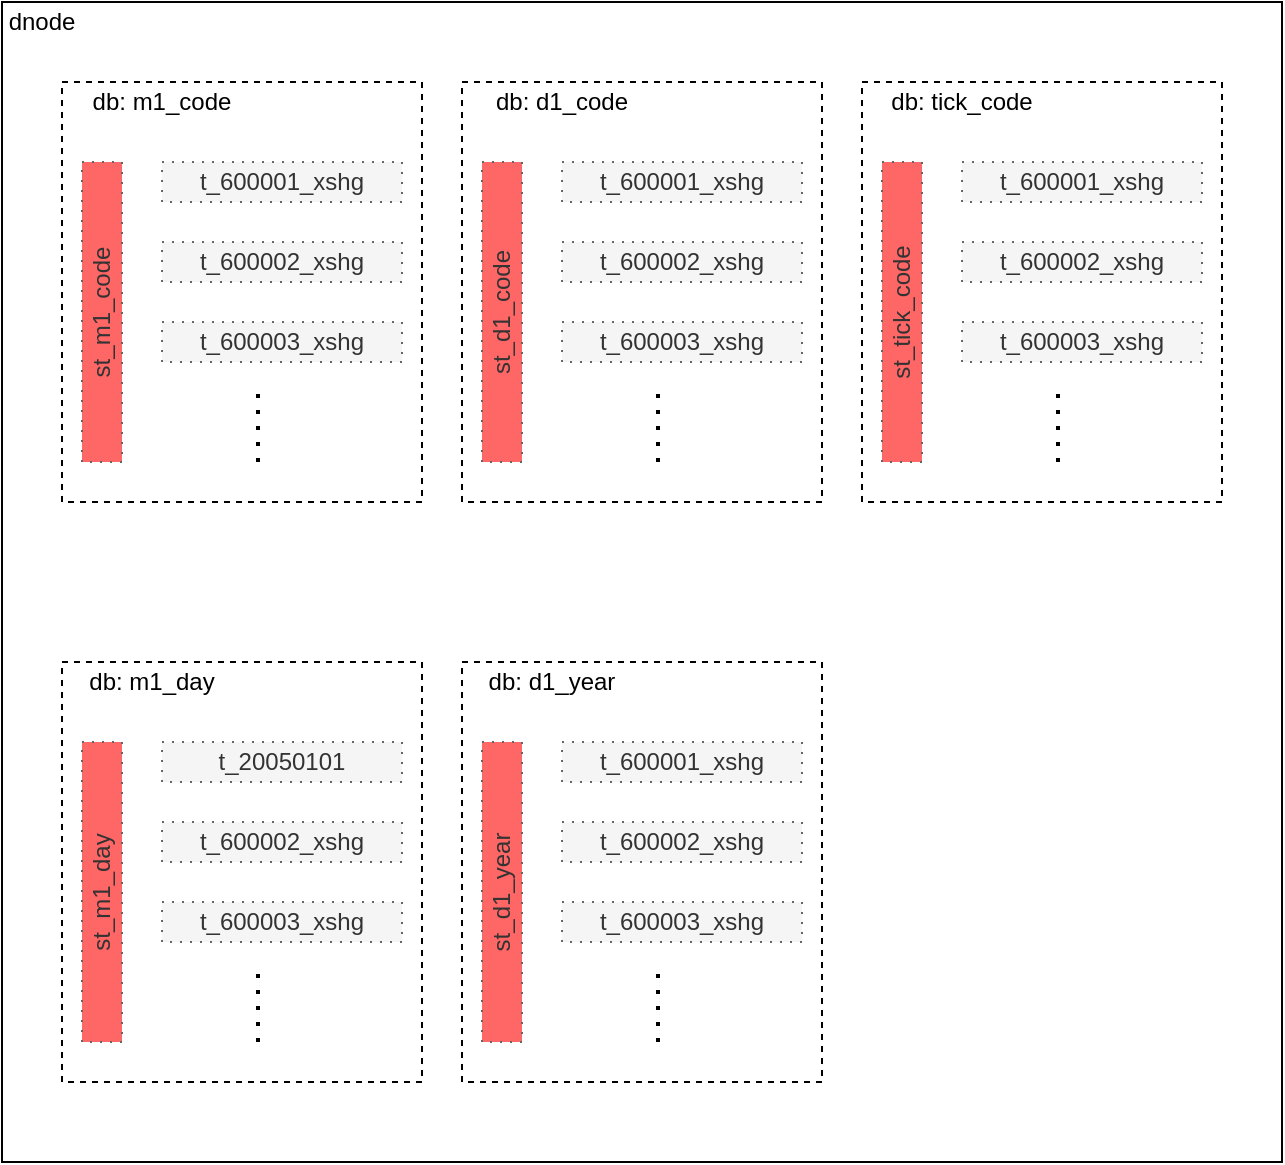 <mxfile version="14.9.8" type="github">
  <diagram id="kmvxrhg1Oehf3PbseMsF" name="Page-1">
    <mxGraphModel dx="1426" dy="794" grid="1" gridSize="10" guides="1" tooltips="1" connect="1" arrows="1" fold="1" page="1" pageScale="1" pageWidth="1200" pageHeight="1600" math="0" shadow="0">
      <root>
        <mxCell id="0" />
        <mxCell id="1" parent="0" />
        <mxCell id="nex2NQOjRkhWRrdXeEYY-35" value="" style="group" vertex="1" connectable="0" parent="1">
          <mxGeometry x="320" y="170" width="640" height="580" as="geometry" />
        </mxCell>
        <mxCell id="nex2NQOjRkhWRrdXeEYY-1" value="" style="rounded=0;whiteSpace=wrap;html=1;sketch=0;" vertex="1" parent="nex2NQOjRkhWRrdXeEYY-35">
          <mxGeometry width="640" height="580" as="geometry" />
        </mxCell>
        <mxCell id="nex2NQOjRkhWRrdXeEYY-2" value="dnode" style="text;html=1;strokeColor=none;fillColor=none;align=center;verticalAlign=middle;whiteSpace=wrap;rounded=0;sketch=0;" vertex="1" parent="nex2NQOjRkhWRrdXeEYY-35">
          <mxGeometry width="40" height="20" as="geometry" />
        </mxCell>
        <mxCell id="nex2NQOjRkhWRrdXeEYY-112" value="" style="group" vertex="1" connectable="0" parent="nex2NQOjRkhWRrdXeEYY-35">
          <mxGeometry x="30" y="40" width="180" height="210" as="geometry" />
        </mxCell>
        <mxCell id="nex2NQOjRkhWRrdXeEYY-3" value="" style="rounded=0;whiteSpace=wrap;html=1;sketch=0;fillColor=#FFFFFF;dashed=1;" vertex="1" parent="nex2NQOjRkhWRrdXeEYY-112">
          <mxGeometry width="180" height="210" as="geometry" />
        </mxCell>
        <mxCell id="nex2NQOjRkhWRrdXeEYY-4" value="db: m1_code" style="text;html=1;strokeColor=none;fillColor=none;align=center;verticalAlign=middle;whiteSpace=wrap;rounded=0;sketch=0;" vertex="1" parent="nex2NQOjRkhWRrdXeEYY-112">
          <mxGeometry x="10" width="80" height="20" as="geometry" />
        </mxCell>
        <mxCell id="nex2NQOjRkhWRrdXeEYY-12" value="t_600002_xshg" style="rounded=0;whiteSpace=wrap;html=1;dashed=1;sketch=0;strokeColor=#666666;fillColor=#f5f5f5;dashPattern=1 4;fontColor=#333333;" vertex="1" parent="nex2NQOjRkhWRrdXeEYY-112">
          <mxGeometry x="50" y="80" width="120" height="20" as="geometry" />
        </mxCell>
        <mxCell id="nex2NQOjRkhWRrdXeEYY-13" value="t_600003_xshg" style="rounded=0;whiteSpace=wrap;html=1;dashed=1;sketch=0;strokeColor=#666666;fillColor=#f5f5f5;dashPattern=1 4;fontColor=#333333;" vertex="1" parent="nex2NQOjRkhWRrdXeEYY-112">
          <mxGeometry x="50" y="120" width="120" height="20" as="geometry" />
        </mxCell>
        <mxCell id="nex2NQOjRkhWRrdXeEYY-14" value="" style="endArrow=none;dashed=1;html=1;dashPattern=1 3;strokeWidth=2;" edge="1" parent="nex2NQOjRkhWRrdXeEYY-112">
          <mxGeometry x="320" y="170" width="50" height="50" as="geometry">
            <mxPoint x="98" y="190" as="sourcePoint" />
            <mxPoint x="98" y="150" as="targetPoint" />
          </mxGeometry>
        </mxCell>
        <mxCell id="nex2NQOjRkhWRrdXeEYY-15" value="t_600001_xshg" style="rounded=0;whiteSpace=wrap;html=1;dashed=1;sketch=0;strokeColor=#666666;fillColor=#f5f5f5;dashPattern=1 4;fontColor=#333333;" vertex="1" parent="nex2NQOjRkhWRrdXeEYY-112">
          <mxGeometry x="50" y="40" width="120" height="20" as="geometry" />
        </mxCell>
        <mxCell id="nex2NQOjRkhWRrdXeEYY-16" value="st_m1_code" style="rounded=0;whiteSpace=wrap;html=1;dashed=1;sketch=0;strokeColor=#666666;dashPattern=1 4;fontColor=#333333;horizontal=0;verticalAlign=middle;fillColor=#FF6666;" vertex="1" parent="nex2NQOjRkhWRrdXeEYY-112">
          <mxGeometry x="10" y="40" width="20" height="150" as="geometry" />
        </mxCell>
        <mxCell id="nex2NQOjRkhWRrdXeEYY-113" value="" style="group" vertex="1" connectable="0" parent="nex2NQOjRkhWRrdXeEYY-35">
          <mxGeometry x="230" y="40" width="180" height="210" as="geometry" />
        </mxCell>
        <mxCell id="nex2NQOjRkhWRrdXeEYY-20" value="" style="rounded=0;whiteSpace=wrap;html=1;sketch=0;fillColor=#FFFFFF;dashed=1;" vertex="1" parent="nex2NQOjRkhWRrdXeEYY-113">
          <mxGeometry width="180" height="210" as="geometry" />
        </mxCell>
        <mxCell id="nex2NQOjRkhWRrdXeEYY-21" value="db: d1_code" style="text;html=1;strokeColor=none;fillColor=none;align=center;verticalAlign=middle;whiteSpace=wrap;rounded=0;sketch=0;" vertex="1" parent="nex2NQOjRkhWRrdXeEYY-113">
          <mxGeometry x="10" width="80" height="20" as="geometry" />
        </mxCell>
        <mxCell id="nex2NQOjRkhWRrdXeEYY-22" value="t_600002_xshg" style="rounded=0;whiteSpace=wrap;html=1;dashed=1;sketch=0;strokeColor=#666666;fillColor=#f5f5f5;dashPattern=1 4;fontColor=#333333;" vertex="1" parent="nex2NQOjRkhWRrdXeEYY-113">
          <mxGeometry x="50" y="80" width="120" height="20" as="geometry" />
        </mxCell>
        <mxCell id="nex2NQOjRkhWRrdXeEYY-23" value="t_600003_xshg" style="rounded=0;whiteSpace=wrap;html=1;dashed=1;sketch=0;strokeColor=#666666;fillColor=#f5f5f5;dashPattern=1 4;fontColor=#333333;" vertex="1" parent="nex2NQOjRkhWRrdXeEYY-113">
          <mxGeometry x="50" y="120" width="120" height="20" as="geometry" />
        </mxCell>
        <mxCell id="nex2NQOjRkhWRrdXeEYY-24" value="" style="endArrow=none;dashed=1;html=1;dashPattern=1 3;strokeWidth=2;" edge="1" parent="nex2NQOjRkhWRrdXeEYY-113">
          <mxGeometry x="320" y="170" width="50" height="50" as="geometry">
            <mxPoint x="98" y="190" as="sourcePoint" />
            <mxPoint x="98" y="150" as="targetPoint" />
          </mxGeometry>
        </mxCell>
        <mxCell id="nex2NQOjRkhWRrdXeEYY-25" value="t_600001_xshg" style="rounded=0;whiteSpace=wrap;html=1;dashed=1;sketch=0;strokeColor=#666666;fillColor=#f5f5f5;dashPattern=1 4;fontColor=#333333;" vertex="1" parent="nex2NQOjRkhWRrdXeEYY-113">
          <mxGeometry x="50" y="40" width="120" height="20" as="geometry" />
        </mxCell>
        <mxCell id="nex2NQOjRkhWRrdXeEYY-26" value="st_d1_code" style="rounded=0;whiteSpace=wrap;html=1;dashed=1;sketch=0;strokeColor=#666666;dashPattern=1 4;fontColor=#333333;horizontal=0;verticalAlign=middle;fillColor=#FF6666;" vertex="1" parent="nex2NQOjRkhWRrdXeEYY-113">
          <mxGeometry x="10" y="40" width="20" height="150" as="geometry" />
        </mxCell>
        <mxCell id="nex2NQOjRkhWRrdXeEYY-114" value="" style="group" vertex="1" connectable="0" parent="nex2NQOjRkhWRrdXeEYY-35">
          <mxGeometry x="430" y="40" width="180" height="210" as="geometry" />
        </mxCell>
        <mxCell id="nex2NQOjRkhWRrdXeEYY-28" value="" style="rounded=0;whiteSpace=wrap;html=1;sketch=0;fillColor=#FFFFFF;dashed=1;" vertex="1" parent="nex2NQOjRkhWRrdXeEYY-114">
          <mxGeometry width="180" height="210" as="geometry" />
        </mxCell>
        <mxCell id="nex2NQOjRkhWRrdXeEYY-29" value="db: tick_code" style="text;html=1;strokeColor=none;fillColor=none;align=center;verticalAlign=middle;whiteSpace=wrap;rounded=0;sketch=0;" vertex="1" parent="nex2NQOjRkhWRrdXeEYY-114">
          <mxGeometry x="10" width="80" height="20" as="geometry" />
        </mxCell>
        <mxCell id="nex2NQOjRkhWRrdXeEYY-30" value="t_600002_xshg" style="rounded=0;whiteSpace=wrap;html=1;dashed=1;sketch=0;strokeColor=#666666;fillColor=#f5f5f5;dashPattern=1 4;fontColor=#333333;" vertex="1" parent="nex2NQOjRkhWRrdXeEYY-114">
          <mxGeometry x="50" y="80" width="120" height="20" as="geometry" />
        </mxCell>
        <mxCell id="nex2NQOjRkhWRrdXeEYY-31" value="t_600003_xshg" style="rounded=0;whiteSpace=wrap;html=1;dashed=1;sketch=0;strokeColor=#666666;fillColor=#f5f5f5;dashPattern=1 4;fontColor=#333333;" vertex="1" parent="nex2NQOjRkhWRrdXeEYY-114">
          <mxGeometry x="50" y="120" width="120" height="20" as="geometry" />
        </mxCell>
        <mxCell id="nex2NQOjRkhWRrdXeEYY-32" value="" style="endArrow=none;dashed=1;html=1;dashPattern=1 3;strokeWidth=2;" edge="1" parent="nex2NQOjRkhWRrdXeEYY-114">
          <mxGeometry x="320" y="170" width="50" height="50" as="geometry">
            <mxPoint x="98" y="190" as="sourcePoint" />
            <mxPoint x="98" y="150" as="targetPoint" />
          </mxGeometry>
        </mxCell>
        <mxCell id="nex2NQOjRkhWRrdXeEYY-33" value="t_600001_xshg" style="rounded=0;whiteSpace=wrap;html=1;dashed=1;sketch=0;strokeColor=#666666;fillColor=#f5f5f5;dashPattern=1 4;fontColor=#333333;" vertex="1" parent="nex2NQOjRkhWRrdXeEYY-114">
          <mxGeometry x="50" y="40" width="120" height="20" as="geometry" />
        </mxCell>
        <mxCell id="nex2NQOjRkhWRrdXeEYY-34" value="st_tick_code" style="rounded=0;whiteSpace=wrap;html=1;dashed=1;sketch=0;strokeColor=#666666;dashPattern=1 4;fontColor=#333333;horizontal=0;verticalAlign=middle;fillColor=#FF6666;" vertex="1" parent="nex2NQOjRkhWRrdXeEYY-114">
          <mxGeometry x="10" y="40" width="20" height="150" as="geometry" />
        </mxCell>
        <mxCell id="nex2NQOjRkhWRrdXeEYY-88" value="" style="group" vertex="1" connectable="0" parent="1">
          <mxGeometry x="350" y="500" width="180" height="210" as="geometry" />
        </mxCell>
        <mxCell id="nex2NQOjRkhWRrdXeEYY-89" value="" style="rounded=0;whiteSpace=wrap;html=1;sketch=0;fillColor=#FFFFFF;dashed=1;" vertex="1" parent="nex2NQOjRkhWRrdXeEYY-88">
          <mxGeometry width="180" height="210" as="geometry" />
        </mxCell>
        <mxCell id="nex2NQOjRkhWRrdXeEYY-90" value="db: m1_day" style="text;html=1;strokeColor=none;fillColor=none;align=center;verticalAlign=middle;whiteSpace=wrap;rounded=0;sketch=0;" vertex="1" parent="nex2NQOjRkhWRrdXeEYY-88">
          <mxGeometry x="10" width="70" height="20" as="geometry" />
        </mxCell>
        <mxCell id="nex2NQOjRkhWRrdXeEYY-91" value="t_600002_xshg" style="rounded=0;whiteSpace=wrap;html=1;dashed=1;sketch=0;strokeColor=#666666;fillColor=#f5f5f5;dashPattern=1 4;fontColor=#333333;" vertex="1" parent="nex2NQOjRkhWRrdXeEYY-88">
          <mxGeometry x="50" y="80" width="120" height="20" as="geometry" />
        </mxCell>
        <mxCell id="nex2NQOjRkhWRrdXeEYY-92" value="t_600003_xshg" style="rounded=0;whiteSpace=wrap;html=1;dashed=1;sketch=0;strokeColor=#666666;fillColor=#f5f5f5;dashPattern=1 4;fontColor=#333333;" vertex="1" parent="nex2NQOjRkhWRrdXeEYY-88">
          <mxGeometry x="50" y="120" width="120" height="20" as="geometry" />
        </mxCell>
        <mxCell id="nex2NQOjRkhWRrdXeEYY-93" value="" style="endArrow=none;dashed=1;html=1;dashPattern=1 3;strokeWidth=2;" edge="1" parent="nex2NQOjRkhWRrdXeEYY-88">
          <mxGeometry width="50" height="50" relative="1" as="geometry">
            <mxPoint x="98" y="190" as="sourcePoint" />
            <mxPoint x="98" y="150" as="targetPoint" />
          </mxGeometry>
        </mxCell>
        <mxCell id="nex2NQOjRkhWRrdXeEYY-94" value="t_20050101" style="rounded=0;whiteSpace=wrap;html=1;dashed=1;sketch=0;strokeColor=#666666;fillColor=#f5f5f5;dashPattern=1 4;fontColor=#333333;" vertex="1" parent="nex2NQOjRkhWRrdXeEYY-88">
          <mxGeometry x="50" y="40" width="120" height="20" as="geometry" />
        </mxCell>
        <mxCell id="nex2NQOjRkhWRrdXeEYY-95" value="st_m1_day" style="rounded=0;whiteSpace=wrap;html=1;dashed=1;sketch=0;strokeColor=#666666;dashPattern=1 4;fontColor=#333333;horizontal=0;verticalAlign=middle;fillColor=#FF6666;" vertex="1" parent="nex2NQOjRkhWRrdXeEYY-88">
          <mxGeometry x="10" y="40" width="20" height="150" as="geometry" />
        </mxCell>
        <mxCell id="nex2NQOjRkhWRrdXeEYY-96" value="" style="group" vertex="1" connectable="0" parent="1">
          <mxGeometry x="550" y="500" width="180" height="210" as="geometry" />
        </mxCell>
        <mxCell id="nex2NQOjRkhWRrdXeEYY-97" value="" style="rounded=0;whiteSpace=wrap;html=1;sketch=0;fillColor=#FFFFFF;dashed=1;" vertex="1" parent="nex2NQOjRkhWRrdXeEYY-96">
          <mxGeometry width="180" height="210" as="geometry" />
        </mxCell>
        <mxCell id="nex2NQOjRkhWRrdXeEYY-98" value="db: d1_year" style="text;html=1;strokeColor=none;fillColor=none;align=center;verticalAlign=middle;whiteSpace=wrap;rounded=0;sketch=0;" vertex="1" parent="nex2NQOjRkhWRrdXeEYY-96">
          <mxGeometry x="10" width="70" height="20" as="geometry" />
        </mxCell>
        <mxCell id="nex2NQOjRkhWRrdXeEYY-99" value="t_600002_xshg" style="rounded=0;whiteSpace=wrap;html=1;dashed=1;sketch=0;strokeColor=#666666;fillColor=#f5f5f5;dashPattern=1 4;fontColor=#333333;" vertex="1" parent="nex2NQOjRkhWRrdXeEYY-96">
          <mxGeometry x="50" y="80" width="120" height="20" as="geometry" />
        </mxCell>
        <mxCell id="nex2NQOjRkhWRrdXeEYY-100" value="t_600003_xshg" style="rounded=0;whiteSpace=wrap;html=1;dashed=1;sketch=0;strokeColor=#666666;fillColor=#f5f5f5;dashPattern=1 4;fontColor=#333333;" vertex="1" parent="nex2NQOjRkhWRrdXeEYY-96">
          <mxGeometry x="50" y="120" width="120" height="20" as="geometry" />
        </mxCell>
        <mxCell id="nex2NQOjRkhWRrdXeEYY-101" value="" style="endArrow=none;dashed=1;html=1;dashPattern=1 3;strokeWidth=2;" edge="1" parent="nex2NQOjRkhWRrdXeEYY-96">
          <mxGeometry width="50" height="50" relative="1" as="geometry">
            <mxPoint x="98" y="190" as="sourcePoint" />
            <mxPoint x="98" y="150" as="targetPoint" />
          </mxGeometry>
        </mxCell>
        <mxCell id="nex2NQOjRkhWRrdXeEYY-102" value="t_600001_xshg" style="rounded=0;whiteSpace=wrap;html=1;dashed=1;sketch=0;strokeColor=#666666;fillColor=#f5f5f5;dashPattern=1 4;fontColor=#333333;" vertex="1" parent="nex2NQOjRkhWRrdXeEYY-96">
          <mxGeometry x="50" y="40" width="120" height="20" as="geometry" />
        </mxCell>
        <mxCell id="nex2NQOjRkhWRrdXeEYY-103" value="st_d1_year" style="rounded=0;whiteSpace=wrap;html=1;dashed=1;sketch=0;strokeColor=#666666;dashPattern=1 4;fontColor=#333333;horizontal=0;verticalAlign=middle;fillColor=#FF6666;" vertex="1" parent="nex2NQOjRkhWRrdXeEYY-96">
          <mxGeometry x="10" y="40" width="20" height="150" as="geometry" />
        </mxCell>
      </root>
    </mxGraphModel>
  </diagram>
</mxfile>
